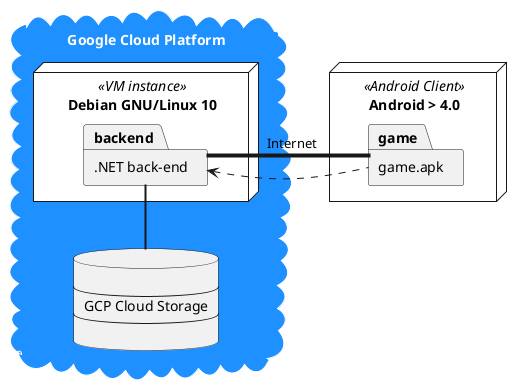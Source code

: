 @startuml
'https://plantuml.com/deployment-diagram

node "Android > 4.0" <<Android Client>> {
    package game as "game.apk"
}

cloud "Google Cloud Platform" #DodgerBlue;line:White;text:White {
    node "Debian GNU/Linux 10" <<VM instance>> #White {
        package backend [
            .NET back-end
        ]
    }

    database firestore [

----
GCP Cloud Storage
----

    ]

    backend -[thickness=2]- firestore
}

backend -[thickness=4]right- game : "            Internet          "
backend <.right. game : "             "

@enduml